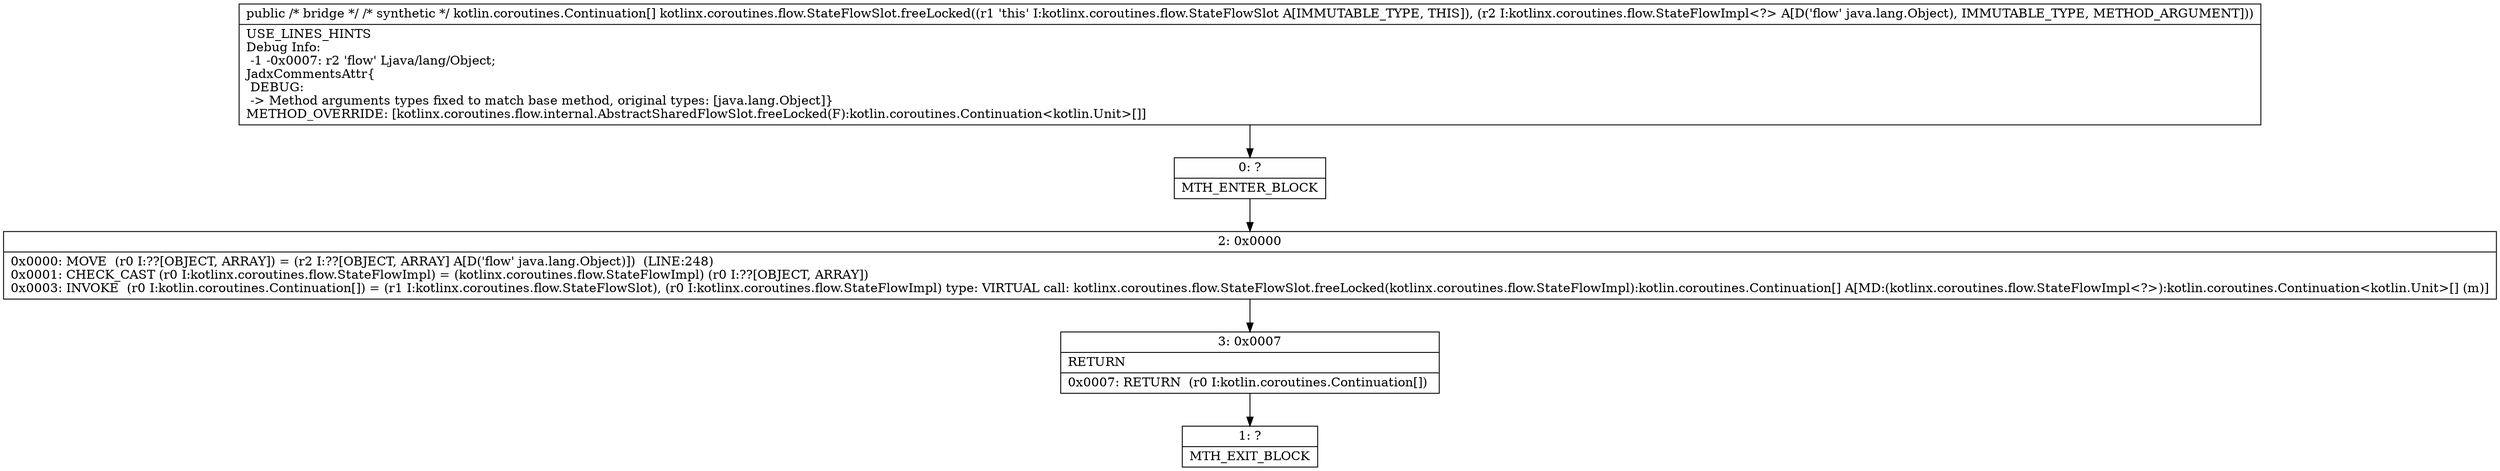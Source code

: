 digraph "CFG forkotlinx.coroutines.flow.StateFlowSlot.freeLocked(Ljava\/lang\/Object;)[Lkotlin\/coroutines\/Continuation;" {
Node_0 [shape=record,label="{0\:\ ?|MTH_ENTER_BLOCK\l}"];
Node_2 [shape=record,label="{2\:\ 0x0000|0x0000: MOVE  (r0 I:??[OBJECT, ARRAY]) = (r2 I:??[OBJECT, ARRAY] A[D('flow' java.lang.Object)])  (LINE:248)\l0x0001: CHECK_CAST (r0 I:kotlinx.coroutines.flow.StateFlowImpl) = (kotlinx.coroutines.flow.StateFlowImpl) (r0 I:??[OBJECT, ARRAY]) \l0x0003: INVOKE  (r0 I:kotlin.coroutines.Continuation[]) = (r1 I:kotlinx.coroutines.flow.StateFlowSlot), (r0 I:kotlinx.coroutines.flow.StateFlowImpl) type: VIRTUAL call: kotlinx.coroutines.flow.StateFlowSlot.freeLocked(kotlinx.coroutines.flow.StateFlowImpl):kotlin.coroutines.Continuation[] A[MD:(kotlinx.coroutines.flow.StateFlowImpl\<?\>):kotlin.coroutines.Continuation\<kotlin.Unit\>[] (m)]\l}"];
Node_3 [shape=record,label="{3\:\ 0x0007|RETURN\l|0x0007: RETURN  (r0 I:kotlin.coroutines.Continuation[]) \l}"];
Node_1 [shape=record,label="{1\:\ ?|MTH_EXIT_BLOCK\l}"];
MethodNode[shape=record,label="{public \/* bridge *\/ \/* synthetic *\/ kotlin.coroutines.Continuation[] kotlinx.coroutines.flow.StateFlowSlot.freeLocked((r1 'this' I:kotlinx.coroutines.flow.StateFlowSlot A[IMMUTABLE_TYPE, THIS]), (r2 I:kotlinx.coroutines.flow.StateFlowImpl\<?\> A[D('flow' java.lang.Object), IMMUTABLE_TYPE, METHOD_ARGUMENT]))  | USE_LINES_HINTS\lDebug Info:\l  \-1 \-0x0007: r2 'flow' Ljava\/lang\/Object;\lJadxCommentsAttr\{\l DEBUG: \l \-\> Method arguments types fixed to match base method, original types: [java.lang.Object]\}\lMETHOD_OVERRIDE: [kotlinx.coroutines.flow.internal.AbstractSharedFlowSlot.freeLocked(F):kotlin.coroutines.Continuation\<kotlin.Unit\>[]]\l}"];
MethodNode -> Node_0;Node_0 -> Node_2;
Node_2 -> Node_3;
Node_3 -> Node_1;
}

